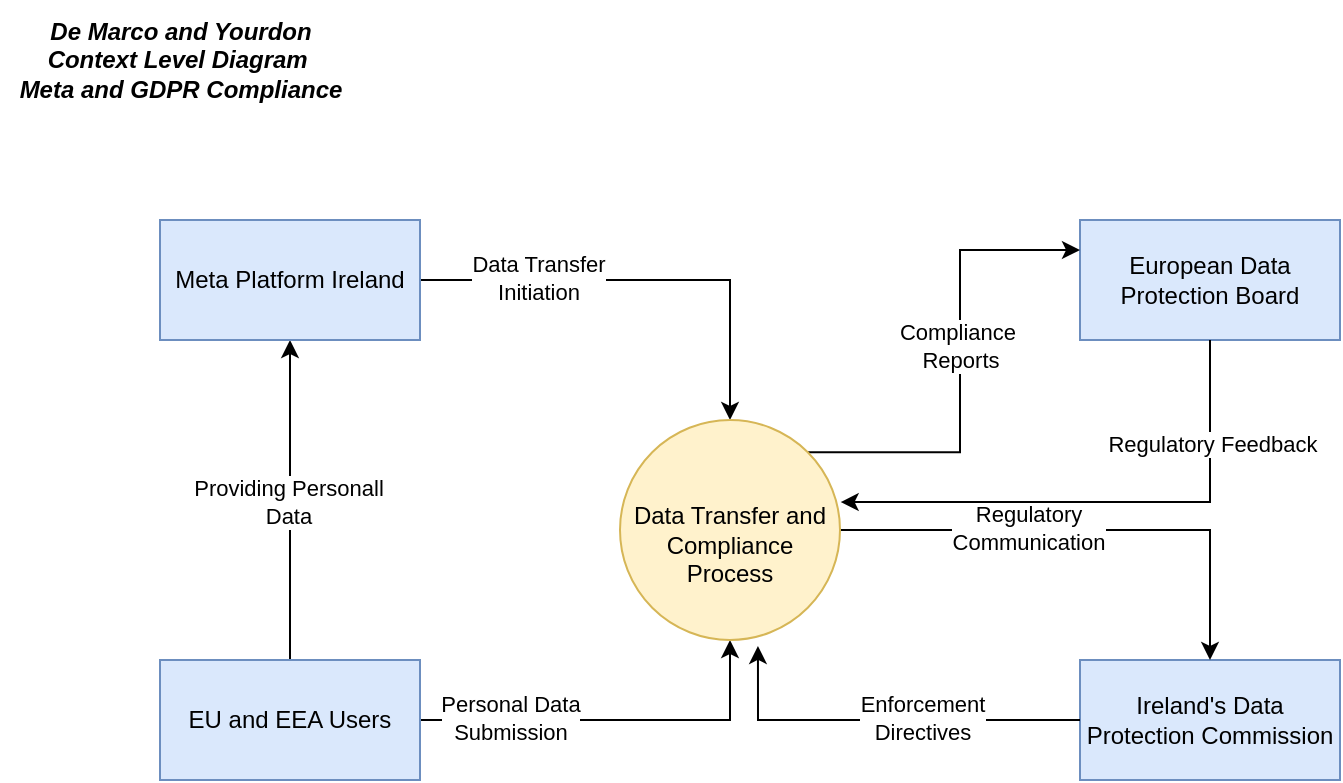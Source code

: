 <mxfile version="22.1.4" type="github">
  <diagram name="Page-1" id="dbJrBeKMu9XxgdYBFWq-">
    <mxGraphModel dx="2603" dy="772" grid="1" gridSize="10" guides="1" tooltips="1" connect="1" arrows="1" fold="1" page="1" pageScale="1" pageWidth="1169" pageHeight="827" math="0" shadow="0">
      <root>
        <mxCell id="0" />
        <mxCell id="1" parent="0" />
        <mxCell id="DuCQzQeg1L_82CdrdjX1-16" value="Ireland&#39;s Data Protection Commission" style="rounded=0;whiteSpace=wrap;html=1;fillColor=#dae8fc;strokeColor=#6c8ebf;" parent="1" vertex="1">
          <mxGeometry x="-600" y="510" width="130" height="60" as="geometry" />
        </mxCell>
        <mxCell id="cXPdPHwPQMn-NlkyjZe0-14" style="edgeStyle=orthogonalEdgeStyle;rounded=0;orthogonalLoop=1;jettySize=auto;html=1;exitX=1;exitY=0.5;exitDx=0;exitDy=0;entryX=0.5;entryY=1;entryDx=0;entryDy=0;" edge="1" parent="1" source="DuCQzQeg1L_82CdrdjX1-17" target="ra4xmg58kN4Kjqp0mdpW-1">
          <mxGeometry relative="1" as="geometry" />
        </mxCell>
        <mxCell id="cXPdPHwPQMn-NlkyjZe0-15" value="Personal Data &lt;br&gt;Submission" style="edgeLabel;html=1;align=center;verticalAlign=middle;resizable=0;points=[];" vertex="1" connectable="0" parent="cXPdPHwPQMn-NlkyjZe0-14">
          <mxGeometry x="-0.536" y="1" relative="1" as="geometry">
            <mxPoint as="offset" />
          </mxGeometry>
        </mxCell>
        <mxCell id="cXPdPHwPQMn-NlkyjZe0-24" style="edgeStyle=orthogonalEdgeStyle;rounded=0;orthogonalLoop=1;jettySize=auto;html=1;exitX=0.5;exitY=0;exitDx=0;exitDy=0;entryX=0.5;entryY=1;entryDx=0;entryDy=0;" edge="1" parent="1" source="DuCQzQeg1L_82CdrdjX1-17" target="DuCQzQeg1L_82CdrdjX1-18">
          <mxGeometry relative="1" as="geometry" />
        </mxCell>
        <mxCell id="cXPdPHwPQMn-NlkyjZe0-25" value="Providing Personall&lt;br&gt;Data" style="edgeLabel;html=1;align=center;verticalAlign=middle;resizable=0;points=[];" vertex="1" connectable="0" parent="cXPdPHwPQMn-NlkyjZe0-24">
          <mxGeometry x="-0.013" y="1" relative="1" as="geometry">
            <mxPoint as="offset" />
          </mxGeometry>
        </mxCell>
        <mxCell id="DuCQzQeg1L_82CdrdjX1-17" value="EU and EEA Users" style="rounded=0;whiteSpace=wrap;html=1;fillColor=#dae8fc;strokeColor=#6c8ebf;" parent="1" vertex="1">
          <mxGeometry x="-1060" y="510" width="130" height="60" as="geometry" />
        </mxCell>
        <mxCell id="cXPdPHwPQMn-NlkyjZe0-16" style="edgeStyle=orthogonalEdgeStyle;rounded=0;orthogonalLoop=1;jettySize=auto;html=1;exitX=1;exitY=0.5;exitDx=0;exitDy=0;entryX=0.5;entryY=0;entryDx=0;entryDy=0;" edge="1" parent="1" source="DuCQzQeg1L_82CdrdjX1-18" target="ra4xmg58kN4Kjqp0mdpW-1">
          <mxGeometry relative="1" as="geometry" />
        </mxCell>
        <mxCell id="cXPdPHwPQMn-NlkyjZe0-17" value="Data Transfer &lt;br&gt;Initiation" style="edgeLabel;html=1;align=center;verticalAlign=middle;resizable=0;points=[];" vertex="1" connectable="0" parent="cXPdPHwPQMn-NlkyjZe0-16">
          <mxGeometry x="-0.481" y="1" relative="1" as="geometry">
            <mxPoint as="offset" />
          </mxGeometry>
        </mxCell>
        <mxCell id="DuCQzQeg1L_82CdrdjX1-18" value="Meta Platform Ireland" style="rounded=0;whiteSpace=wrap;html=1;fillColor=#dae8fc;strokeColor=#6c8ebf;" parent="1" vertex="1">
          <mxGeometry x="-1060" y="290" width="130" height="60" as="geometry" />
        </mxCell>
        <mxCell id="DuCQzQeg1L_82CdrdjX1-19" value="European Data Protection Board" style="rounded=0;whiteSpace=wrap;html=1;fillColor=#dae8fc;strokeColor=#6c8ebf;" parent="1" vertex="1">
          <mxGeometry x="-600" y="290" width="130" height="60" as="geometry" />
        </mxCell>
        <mxCell id="cXPdPHwPQMn-NlkyjZe0-8" style="edgeStyle=orthogonalEdgeStyle;rounded=0;orthogonalLoop=1;jettySize=auto;html=1;exitX=1;exitY=0;exitDx=0;exitDy=0;entryX=0;entryY=0.25;entryDx=0;entryDy=0;" edge="1" parent="1" source="ra4xmg58kN4Kjqp0mdpW-1" target="DuCQzQeg1L_82CdrdjX1-19">
          <mxGeometry relative="1" as="geometry" />
        </mxCell>
        <mxCell id="cXPdPHwPQMn-NlkyjZe0-9" value="Text" style="edgeLabel;html=1;align=center;verticalAlign=middle;resizable=0;points=[];" vertex="1" connectable="0" parent="cXPdPHwPQMn-NlkyjZe0-8">
          <mxGeometry x="0.091" relative="1" as="geometry">
            <mxPoint as="offset" />
          </mxGeometry>
        </mxCell>
        <mxCell id="cXPdPHwPQMn-NlkyjZe0-10" value="Compliance&amp;nbsp;&lt;br&gt;Reports" style="edgeLabel;html=1;align=center;verticalAlign=middle;resizable=0;points=[];" vertex="1" connectable="0" parent="cXPdPHwPQMn-NlkyjZe0-8">
          <mxGeometry x="0.087" relative="1" as="geometry">
            <mxPoint as="offset" />
          </mxGeometry>
        </mxCell>
        <mxCell id="cXPdPHwPQMn-NlkyjZe0-18" style="edgeStyle=orthogonalEdgeStyle;rounded=0;orthogonalLoop=1;jettySize=auto;html=1;exitX=1;exitY=0.5;exitDx=0;exitDy=0;entryX=0.5;entryY=0;entryDx=0;entryDy=0;" edge="1" parent="1" source="ra4xmg58kN4Kjqp0mdpW-1" target="DuCQzQeg1L_82CdrdjX1-16">
          <mxGeometry relative="1" as="geometry" />
        </mxCell>
        <mxCell id="cXPdPHwPQMn-NlkyjZe0-19" value="Regulatory &lt;br&gt;Communication" style="edgeLabel;html=1;align=center;verticalAlign=middle;resizable=0;points=[];" vertex="1" connectable="0" parent="cXPdPHwPQMn-NlkyjZe0-18">
          <mxGeometry x="-0.251" y="1" relative="1" as="geometry">
            <mxPoint as="offset" />
          </mxGeometry>
        </mxCell>
        <mxCell id="ra4xmg58kN4Kjqp0mdpW-1" value="&lt;br&gt;Data Transfer and Compliance Process" style="shape=ellipse;html=1;dashed=0;whiteSpace=wrap;aspect=fixed;perimeter=ellipsePerimeter;fillColor=#fff2cc;strokeColor=#d6b656;" parent="1" vertex="1">
          <mxGeometry x="-830" y="390" width="110" height="110" as="geometry" />
        </mxCell>
        <mxCell id="cXPdPHwPQMn-NlkyjZe0-12" value="&lt;b&gt;&lt;i&gt;De Marco and Yourdon&lt;br&gt;Context Level Diagram&amp;nbsp;&lt;br&gt;Meta and GDPR Compliance&lt;br&gt;&lt;/i&gt;&lt;/b&gt;" style="text;html=1;align=center;verticalAlign=middle;resizable=0;points=[];autosize=1;strokeColor=none;fillColor=none;" vertex="1" parent="1">
          <mxGeometry x="-1140" y="180" width="180" height="60" as="geometry" />
        </mxCell>
        <mxCell id="cXPdPHwPQMn-NlkyjZe0-20" style="edgeStyle=orthogonalEdgeStyle;rounded=0;orthogonalLoop=1;jettySize=auto;html=1;exitX=0.5;exitY=1;exitDx=0;exitDy=0;entryX=1.003;entryY=0.373;entryDx=0;entryDy=0;entryPerimeter=0;" edge="1" parent="1" source="DuCQzQeg1L_82CdrdjX1-19" target="ra4xmg58kN4Kjqp0mdpW-1">
          <mxGeometry relative="1" as="geometry" />
        </mxCell>
        <mxCell id="cXPdPHwPQMn-NlkyjZe0-21" value="Regulatory Feedback" style="edgeLabel;html=1;align=center;verticalAlign=middle;resizable=0;points=[];" vertex="1" connectable="0" parent="cXPdPHwPQMn-NlkyjZe0-20">
          <mxGeometry x="-0.611" y="1" relative="1" as="geometry">
            <mxPoint as="offset" />
          </mxGeometry>
        </mxCell>
        <mxCell id="cXPdPHwPQMn-NlkyjZe0-22" style="edgeStyle=orthogonalEdgeStyle;rounded=0;orthogonalLoop=1;jettySize=auto;html=1;exitX=0;exitY=0.5;exitDx=0;exitDy=0;entryX=0.627;entryY=1.027;entryDx=0;entryDy=0;entryPerimeter=0;" edge="1" parent="1" source="DuCQzQeg1L_82CdrdjX1-16" target="ra4xmg58kN4Kjqp0mdpW-1">
          <mxGeometry relative="1" as="geometry" />
        </mxCell>
        <mxCell id="cXPdPHwPQMn-NlkyjZe0-23" value="Enforcement &lt;br&gt;Directives" style="edgeLabel;html=1;align=center;verticalAlign=middle;resizable=0;points=[];" vertex="1" connectable="0" parent="cXPdPHwPQMn-NlkyjZe0-22">
          <mxGeometry x="-0.196" y="-1" relative="1" as="geometry">
            <mxPoint as="offset" />
          </mxGeometry>
        </mxCell>
      </root>
    </mxGraphModel>
  </diagram>
</mxfile>
